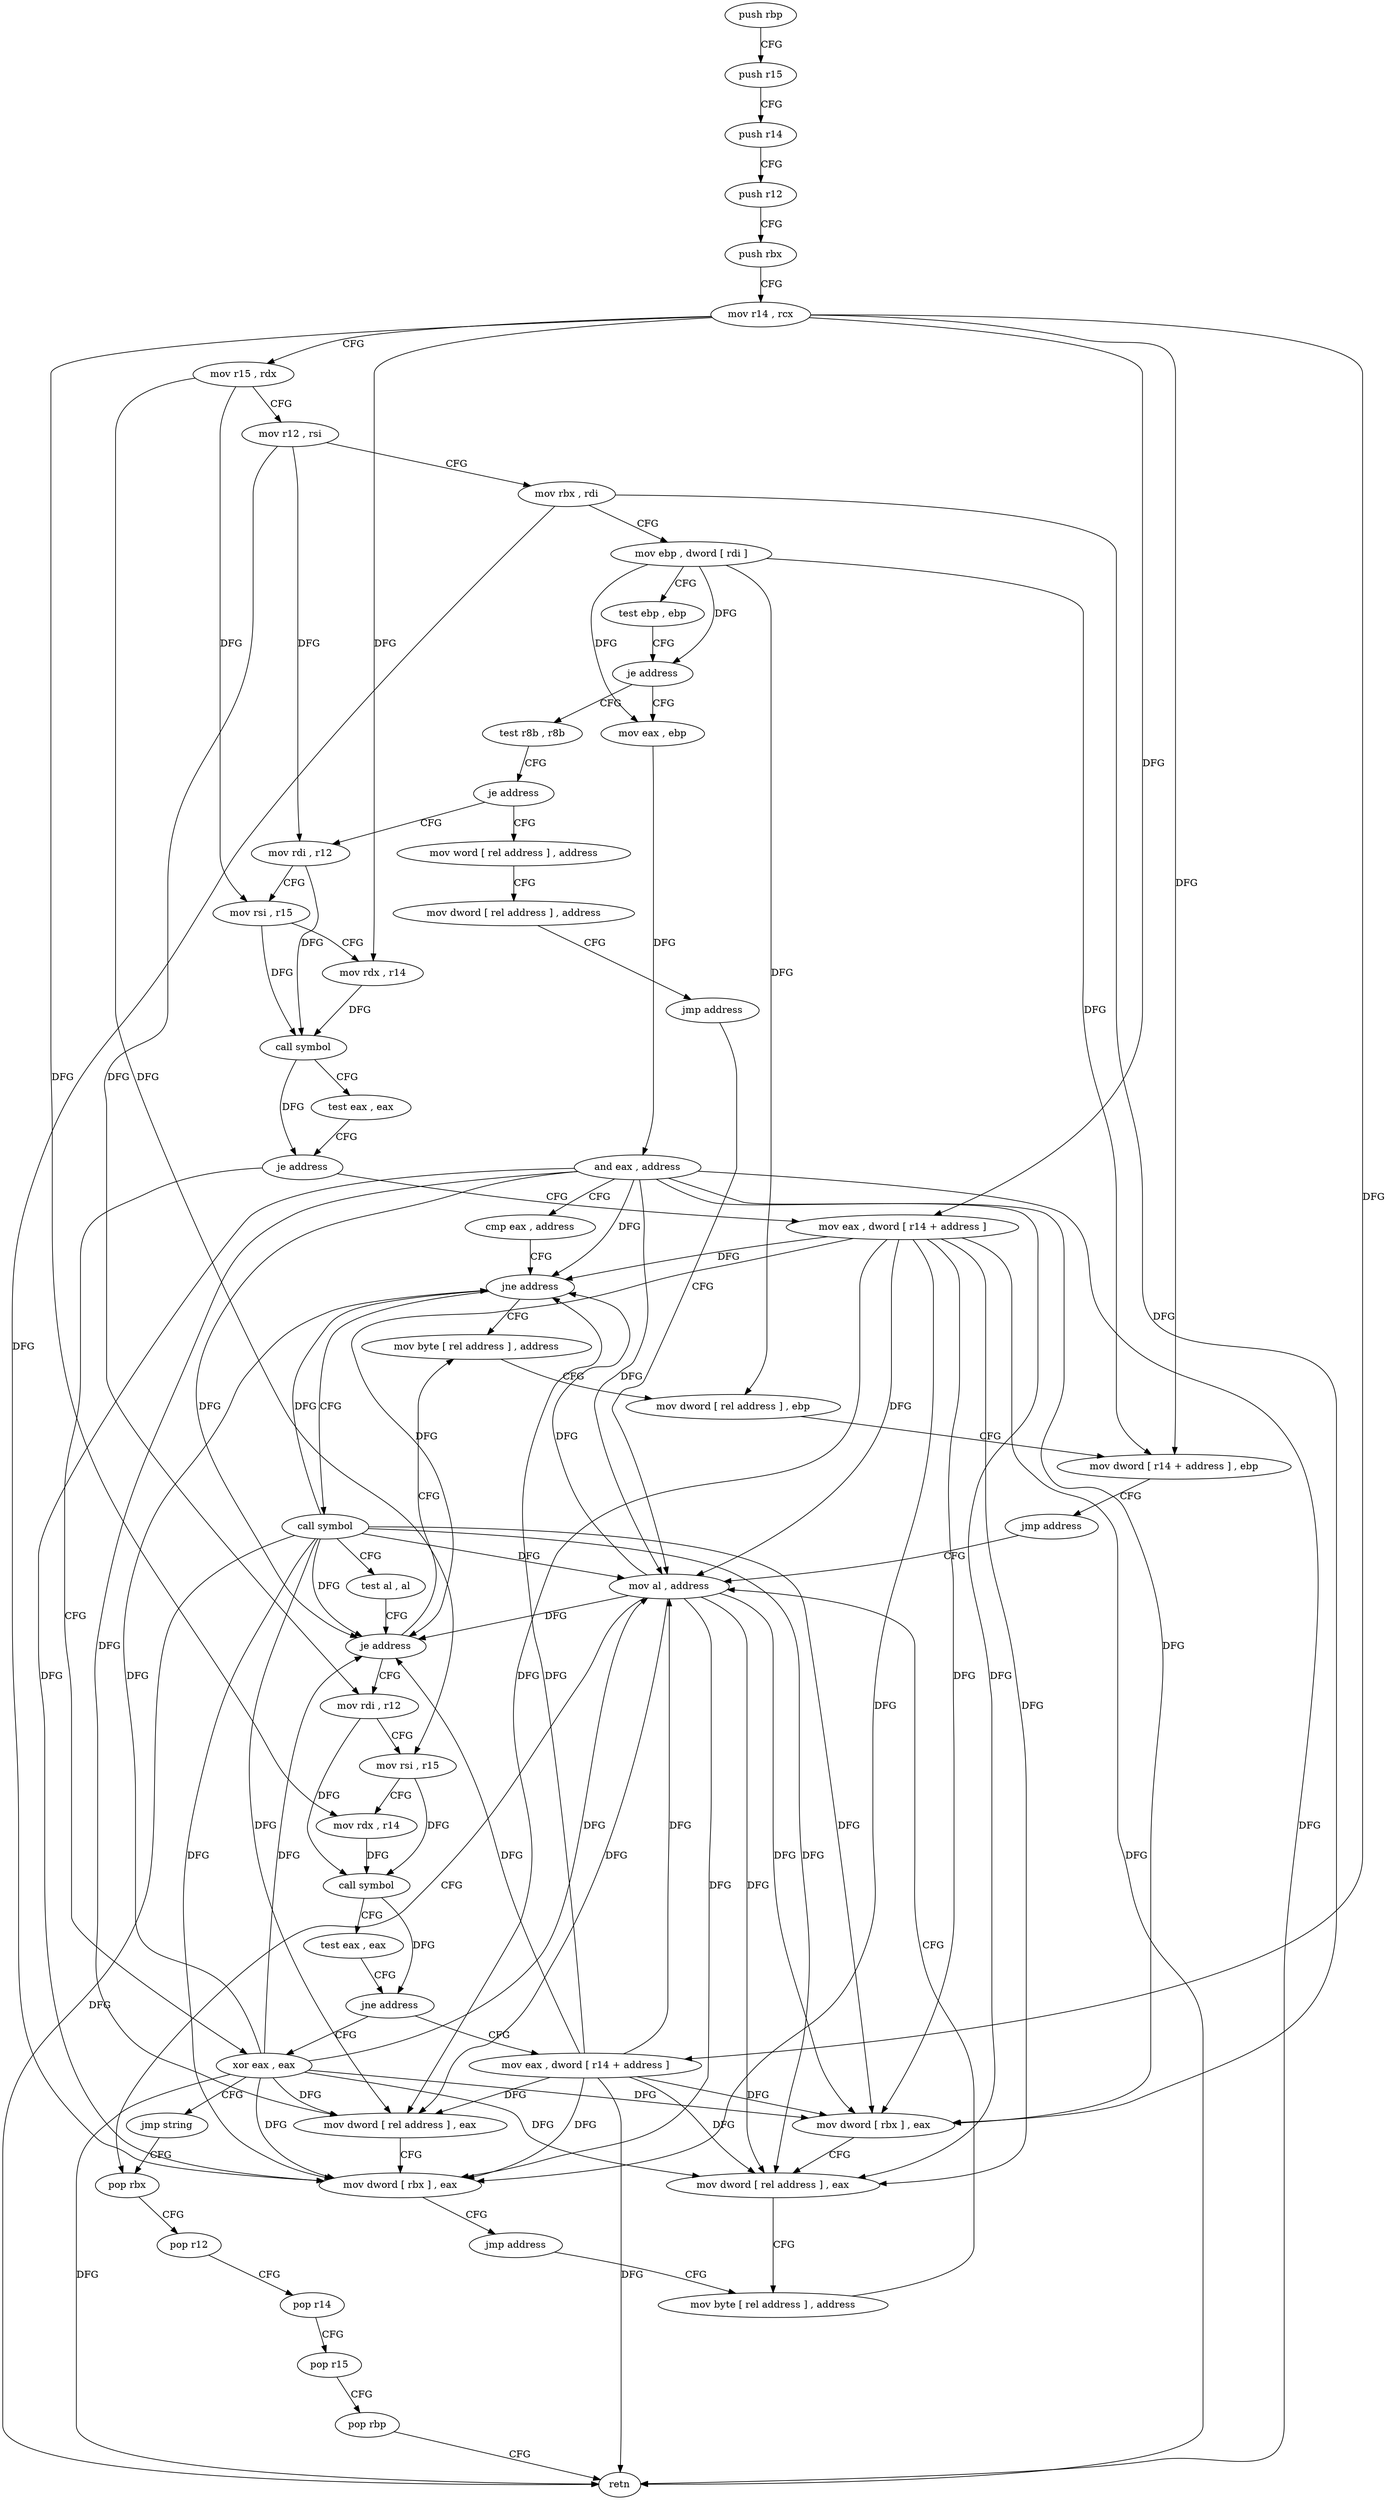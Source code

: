 digraph "func" {
"4228832" [label = "push rbp" ]
"4228833" [label = "push r15" ]
"4228835" [label = "push r14" ]
"4228837" [label = "push r12" ]
"4228839" [label = "push rbx" ]
"4228840" [label = "mov r14 , rcx" ]
"4228843" [label = "mov r15 , rdx" ]
"4228846" [label = "mov r12 , rsi" ]
"4228849" [label = "mov rbx , rdi" ]
"4228852" [label = "mov ebp , dword [ rdi ]" ]
"4228854" [label = "test ebp , ebp" ]
"4228856" [label = "je address" ]
"4228932" [label = "test r8b , r8b" ]
"4228858" [label = "mov eax , ebp" ]
"4228935" [label = "je address" ]
"4228958" [label = "mov rdi , r12" ]
"4228937" [label = "mov word [ rel address ] , address" ]
"4228860" [label = "and eax , address" ]
"4228865" [label = "cmp eax , address" ]
"4228870" [label = "jne address" ]
"4228913" [label = "mov byte [ rel address ] , address" ]
"4228872" [label = "call symbol" ]
"4228961" [label = "mov rsi , r15" ]
"4228964" [label = "mov rdx , r14" ]
"4228967" [label = "call symbol" ]
"4228972" [label = "test eax , eax" ]
"4228974" [label = "je address" ]
"4228980" [label = "mov eax , dword [ r14 + address ]" ]
"4228976" [label = "xor eax , eax" ]
"4228946" [label = "mov dword [ rel address ] , address" ]
"4228956" [label = "jmp address" ]
"4228999" [label = "mov al , address" ]
"4228920" [label = "mov dword [ rel address ] , ebp" ]
"4228926" [label = "mov dword [ r14 + address ] , ebp" ]
"4228930" [label = "jmp address" ]
"4228877" [label = "test al , al" ]
"4228879" [label = "je address" ]
"4228881" [label = "mov rdi , r12" ]
"4228984" [label = "mov dword [ rbx ] , eax" ]
"4228986" [label = "mov dword [ rel address ] , eax" ]
"4228992" [label = "mov byte [ rel address ] , address" ]
"4228978" [label = "jmp string" ]
"4229001" [label = "pop rbx" ]
"4228884" [label = "mov rsi , r15" ]
"4228887" [label = "mov rdx , r14" ]
"4228890" [label = "call symbol" ]
"4228895" [label = "test eax , eax" ]
"4228897" [label = "jne address" ]
"4228899" [label = "mov eax , dword [ r14 + address ]" ]
"4229002" [label = "pop r12" ]
"4229004" [label = "pop r14" ]
"4229006" [label = "pop r15" ]
"4229008" [label = "pop rbp" ]
"4229009" [label = "retn" ]
"4228903" [label = "mov dword [ rel address ] , eax" ]
"4228909" [label = "mov dword [ rbx ] , eax" ]
"4228911" [label = "jmp address" ]
"4228832" -> "4228833" [ label = "CFG" ]
"4228833" -> "4228835" [ label = "CFG" ]
"4228835" -> "4228837" [ label = "CFG" ]
"4228837" -> "4228839" [ label = "CFG" ]
"4228839" -> "4228840" [ label = "CFG" ]
"4228840" -> "4228843" [ label = "CFG" ]
"4228840" -> "4228964" [ label = "DFG" ]
"4228840" -> "4228926" [ label = "DFG" ]
"4228840" -> "4228980" [ label = "DFG" ]
"4228840" -> "4228887" [ label = "DFG" ]
"4228840" -> "4228899" [ label = "DFG" ]
"4228843" -> "4228846" [ label = "CFG" ]
"4228843" -> "4228961" [ label = "DFG" ]
"4228843" -> "4228884" [ label = "DFG" ]
"4228846" -> "4228849" [ label = "CFG" ]
"4228846" -> "4228958" [ label = "DFG" ]
"4228846" -> "4228881" [ label = "DFG" ]
"4228849" -> "4228852" [ label = "CFG" ]
"4228849" -> "4228984" [ label = "DFG" ]
"4228849" -> "4228909" [ label = "DFG" ]
"4228852" -> "4228854" [ label = "CFG" ]
"4228852" -> "4228856" [ label = "DFG" ]
"4228852" -> "4228858" [ label = "DFG" ]
"4228852" -> "4228920" [ label = "DFG" ]
"4228852" -> "4228926" [ label = "DFG" ]
"4228854" -> "4228856" [ label = "CFG" ]
"4228856" -> "4228932" [ label = "CFG" ]
"4228856" -> "4228858" [ label = "CFG" ]
"4228932" -> "4228935" [ label = "CFG" ]
"4228858" -> "4228860" [ label = "DFG" ]
"4228935" -> "4228958" [ label = "CFG" ]
"4228935" -> "4228937" [ label = "CFG" ]
"4228958" -> "4228961" [ label = "CFG" ]
"4228958" -> "4228967" [ label = "DFG" ]
"4228937" -> "4228946" [ label = "CFG" ]
"4228860" -> "4228865" [ label = "CFG" ]
"4228860" -> "4228870" [ label = "DFG" ]
"4228860" -> "4228879" [ label = "DFG" ]
"4228860" -> "4228984" [ label = "DFG" ]
"4228860" -> "4228986" [ label = "DFG" ]
"4228860" -> "4228999" [ label = "DFG" ]
"4228860" -> "4229009" [ label = "DFG" ]
"4228860" -> "4228903" [ label = "DFG" ]
"4228860" -> "4228909" [ label = "DFG" ]
"4228865" -> "4228870" [ label = "CFG" ]
"4228870" -> "4228913" [ label = "CFG" ]
"4228870" -> "4228872" [ label = "CFG" ]
"4228913" -> "4228920" [ label = "CFG" ]
"4228872" -> "4228877" [ label = "CFG" ]
"4228872" -> "4228870" [ label = "DFG" ]
"4228872" -> "4228879" [ label = "DFG" ]
"4228872" -> "4228984" [ label = "DFG" ]
"4228872" -> "4228986" [ label = "DFG" ]
"4228872" -> "4228999" [ label = "DFG" ]
"4228872" -> "4229009" [ label = "DFG" ]
"4228872" -> "4228903" [ label = "DFG" ]
"4228872" -> "4228909" [ label = "DFG" ]
"4228961" -> "4228964" [ label = "CFG" ]
"4228961" -> "4228967" [ label = "DFG" ]
"4228964" -> "4228967" [ label = "DFG" ]
"4228967" -> "4228972" [ label = "CFG" ]
"4228967" -> "4228974" [ label = "DFG" ]
"4228972" -> "4228974" [ label = "CFG" ]
"4228974" -> "4228980" [ label = "CFG" ]
"4228974" -> "4228976" [ label = "CFG" ]
"4228980" -> "4228984" [ label = "DFG" ]
"4228980" -> "4228870" [ label = "DFG" ]
"4228980" -> "4228879" [ label = "DFG" ]
"4228980" -> "4228986" [ label = "DFG" ]
"4228980" -> "4228999" [ label = "DFG" ]
"4228980" -> "4229009" [ label = "DFG" ]
"4228980" -> "4228903" [ label = "DFG" ]
"4228980" -> "4228909" [ label = "DFG" ]
"4228976" -> "4228978" [ label = "CFG" ]
"4228976" -> "4228870" [ label = "DFG" ]
"4228976" -> "4228879" [ label = "DFG" ]
"4228976" -> "4228984" [ label = "DFG" ]
"4228976" -> "4228986" [ label = "DFG" ]
"4228976" -> "4228999" [ label = "DFG" ]
"4228976" -> "4229009" [ label = "DFG" ]
"4228976" -> "4228903" [ label = "DFG" ]
"4228976" -> "4228909" [ label = "DFG" ]
"4228946" -> "4228956" [ label = "CFG" ]
"4228956" -> "4228999" [ label = "CFG" ]
"4228999" -> "4229001" [ label = "CFG" ]
"4228999" -> "4228870" [ label = "DFG" ]
"4228999" -> "4228879" [ label = "DFG" ]
"4228999" -> "4228984" [ label = "DFG" ]
"4228999" -> "4228986" [ label = "DFG" ]
"4228999" -> "4228903" [ label = "DFG" ]
"4228999" -> "4228909" [ label = "DFG" ]
"4228920" -> "4228926" [ label = "CFG" ]
"4228926" -> "4228930" [ label = "CFG" ]
"4228930" -> "4228999" [ label = "CFG" ]
"4228877" -> "4228879" [ label = "CFG" ]
"4228879" -> "4228913" [ label = "CFG" ]
"4228879" -> "4228881" [ label = "CFG" ]
"4228881" -> "4228884" [ label = "CFG" ]
"4228881" -> "4228890" [ label = "DFG" ]
"4228984" -> "4228986" [ label = "CFG" ]
"4228986" -> "4228992" [ label = "CFG" ]
"4228992" -> "4228999" [ label = "CFG" ]
"4228978" -> "4229001" [ label = "CFG" ]
"4229001" -> "4229002" [ label = "CFG" ]
"4228884" -> "4228887" [ label = "CFG" ]
"4228884" -> "4228890" [ label = "DFG" ]
"4228887" -> "4228890" [ label = "DFG" ]
"4228890" -> "4228895" [ label = "CFG" ]
"4228890" -> "4228897" [ label = "DFG" ]
"4228895" -> "4228897" [ label = "CFG" ]
"4228897" -> "4228976" [ label = "CFG" ]
"4228897" -> "4228899" [ label = "CFG" ]
"4228899" -> "4228903" [ label = "DFG" ]
"4228899" -> "4228870" [ label = "DFG" ]
"4228899" -> "4228879" [ label = "DFG" ]
"4228899" -> "4228984" [ label = "DFG" ]
"4228899" -> "4228986" [ label = "DFG" ]
"4228899" -> "4228999" [ label = "DFG" ]
"4228899" -> "4229009" [ label = "DFG" ]
"4228899" -> "4228909" [ label = "DFG" ]
"4229002" -> "4229004" [ label = "CFG" ]
"4229004" -> "4229006" [ label = "CFG" ]
"4229006" -> "4229008" [ label = "CFG" ]
"4229008" -> "4229009" [ label = "CFG" ]
"4228903" -> "4228909" [ label = "CFG" ]
"4228909" -> "4228911" [ label = "CFG" ]
"4228911" -> "4228992" [ label = "CFG" ]
}
